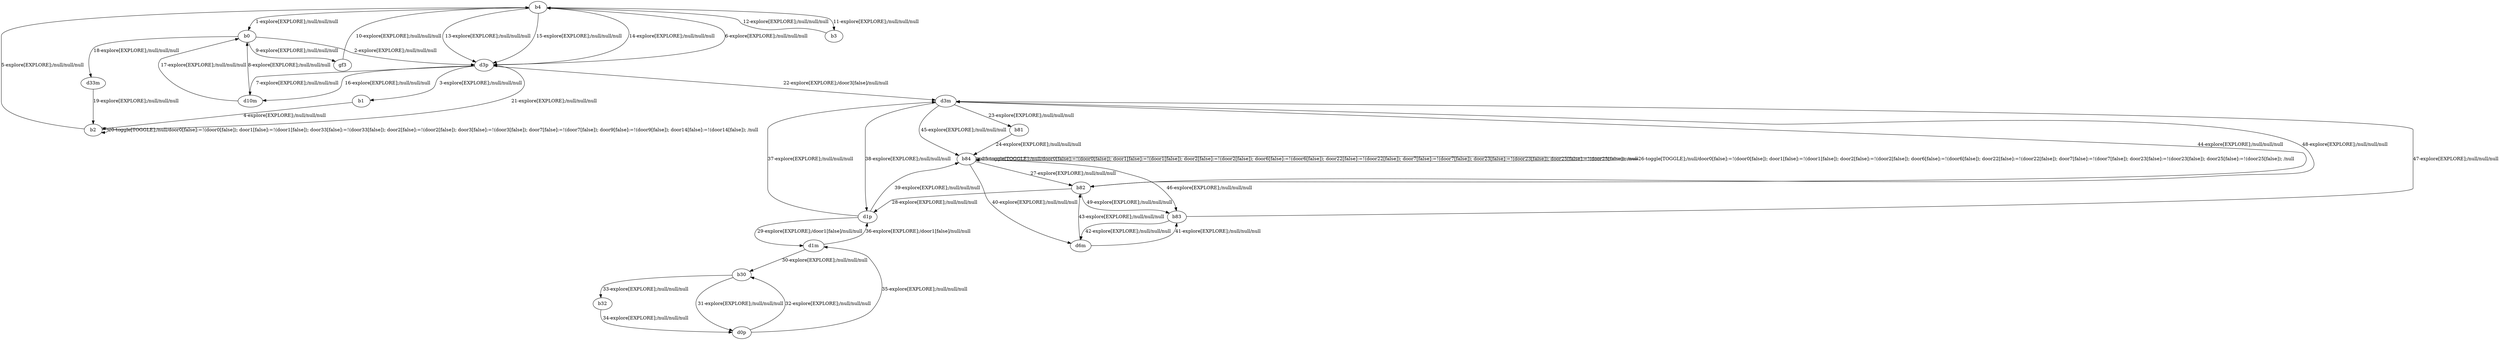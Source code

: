 # Total number of goals covered by this test: 1
# d1m --> d1p

digraph g {
"b4" -> "b0" [label = "1-explore[EXPLORE];/null/null/null"];
"b0" -> "d3p" [label = "2-explore[EXPLORE];/null/null/null"];
"d3p" -> "b1" [label = "3-explore[EXPLORE];/null/null/null"];
"b1" -> "b2" [label = "4-explore[EXPLORE];/null/null/null"];
"b2" -> "b4" [label = "5-explore[EXPLORE];/null/null/null"];
"b4" -> "d3p" [label = "6-explore[EXPLORE];/null/null/null"];
"d3p" -> "d10m" [label = "7-explore[EXPLORE];/null/null/null"];
"d10m" -> "b0" [label = "8-explore[EXPLORE];/null/null/null"];
"b0" -> "gf3" [label = "9-explore[EXPLORE];/null/null/null"];
"gf3" -> "b4" [label = "10-explore[EXPLORE];/null/null/null"];
"b4" -> "b3" [label = "11-explore[EXPLORE];/null/null/null"];
"b3" -> "b4" [label = "12-explore[EXPLORE];/null/null/null"];
"b4" -> "d3p" [label = "13-explore[EXPLORE];/null/null/null"];
"d3p" -> "b4" [label = "14-explore[EXPLORE];/null/null/null"];
"b4" -> "d3p" [label = "15-explore[EXPLORE];/null/null/null"];
"d3p" -> "d10m" [label = "16-explore[EXPLORE];/null/null/null"];
"d10m" -> "b0" [label = "17-explore[EXPLORE];/null/null/null"];
"b0" -> "d33m" [label = "18-explore[EXPLORE];/null/null/null"];
"d33m" -> "b2" [label = "19-explore[EXPLORE];/null/null/null"];
"b2" -> "b2" [label = "20-toggle[TOGGLE];/null/door0[false]:=!(door0[false]); door1[false]:=!(door1[false]); door33[false]:=!(door33[false]); door2[false]:=!(door2[false]); door3[false]:=!(door3[false]); door7[false]:=!(door7[false]); door9[false]:=!(door9[false]); door14[false]:=!(door14[false]); /null"];
"b2" -> "d3p" [label = "21-explore[EXPLORE];/null/null/null"];
"d3p" -> "d3m" [label = "22-explore[EXPLORE];/door3[false]/null/null"];
"d3m" -> "b81" [label = "23-explore[EXPLORE];/null/null/null"];
"b81" -> "b84" [label = "24-explore[EXPLORE];/null/null/null"];
"b84" -> "b84" [label = "25-toggle[TOGGLE];/null/door0[false]:=!(door0[false]); door1[false]:=!(door1[false]); door2[false]:=!(door2[false]); door6[false]:=!(door6[false]); door22[false]:=!(door22[false]); door7[false]:=!(door7[false]); door23[false]:=!(door23[false]); door25[false]:=!(door25[false]); /null"];
"b84" -> "b84" [label = "26-toggle[TOGGLE];/null/door0[false]:=!(door0[false]); door1[false]:=!(door1[false]); door2[false]:=!(door2[false]); door6[false]:=!(door6[false]); door22[false]:=!(door22[false]); door7[false]:=!(door7[false]); door23[false]:=!(door23[false]); door25[false]:=!(door25[false]); /null"];
"b84" -> "b82" [label = "27-explore[EXPLORE];/null/null/null"];
"b82" -> "d1p" [label = "28-explore[EXPLORE];/null/null/null"];
"d1p" -> "d1m" [label = "29-explore[EXPLORE];/door1[false]/null/null"];
"d1m" -> "b30" [label = "30-explore[EXPLORE];/null/null/null"];
"b30" -> "d0p" [label = "31-explore[EXPLORE];/null/null/null"];
"d0p" -> "b30" [label = "32-explore[EXPLORE];/null/null/null"];
"b30" -> "b32" [label = "33-explore[EXPLORE];/null/null/null"];
"b32" -> "d0p" [label = "34-explore[EXPLORE];/null/null/null"];
"d0p" -> "d1m" [label = "35-explore[EXPLORE];/null/null/null"];
"d1m" -> "d1p" [label = "36-explore[EXPLORE];/door1[false]/null/null"];
"d1p" -> "d3m" [label = "37-explore[EXPLORE];/null/null/null"];
"d3m" -> "d1p" [label = "38-explore[EXPLORE];/null/null/null"];
"d1p" -> "b84" [label = "39-explore[EXPLORE];/null/null/null"];
"b84" -> "d6m" [label = "40-explore[EXPLORE];/null/null/null"];
"d6m" -> "b83" [label = "41-explore[EXPLORE];/null/null/null"];
"b83" -> "d6m" [label = "42-explore[EXPLORE];/null/null/null"];
"d6m" -> "b82" [label = "43-explore[EXPLORE];/null/null/null"];
"b82" -> "d3m" [label = "44-explore[EXPLORE];/null/null/null"];
"d3m" -> "b84" [label = "45-explore[EXPLORE];/null/null/null"];
"b84" -> "b83" [label = "46-explore[EXPLORE];/null/null/null"];
"b83" -> "d3m" [label = "47-explore[EXPLORE];/null/null/null"];
"d3m" -> "b82" [label = "48-explore[EXPLORE];/null/null/null"];
"b82" -> "b83" [label = "49-explore[EXPLORE];/null/null/null"];
}